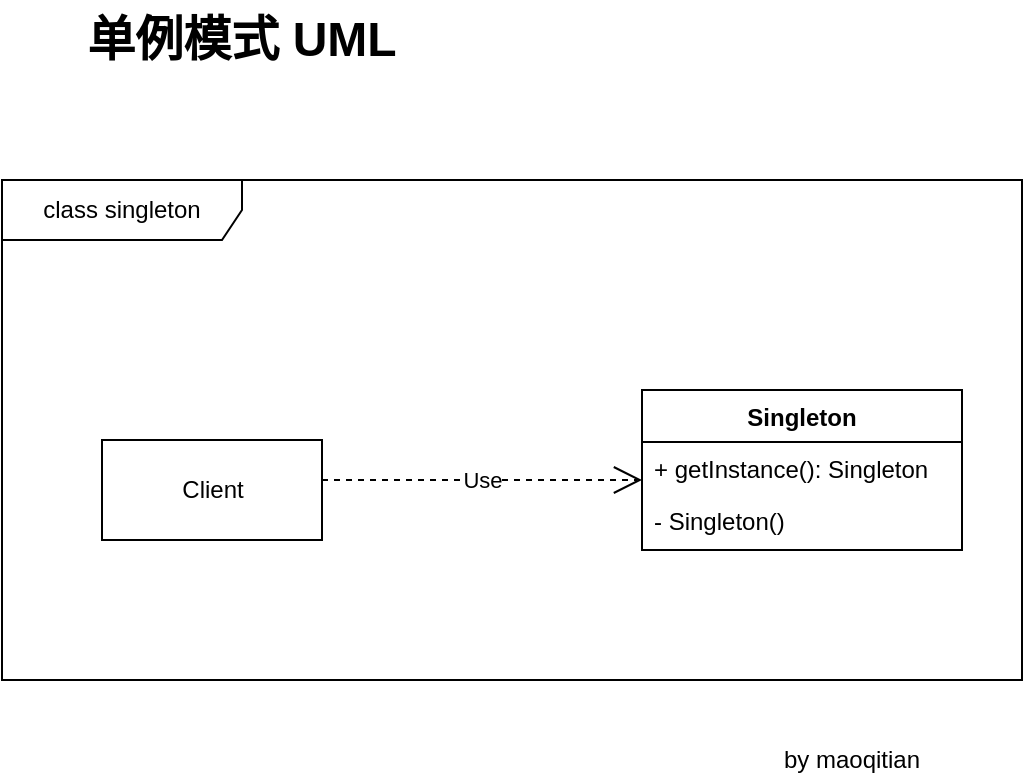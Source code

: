<mxfile version="14.2.9" type="device"><diagram id="iKogg_pDYSykGwWObuOw" name="Page-1"><mxGraphModel dx="1186" dy="689" grid="1" gridSize="10" guides="1" tooltips="1" connect="1" arrows="1" fold="1" page="1" pageScale="1" pageWidth="827" pageHeight="1169" background="#ffffff" math="0" shadow="0"><root><mxCell id="0"/><mxCell id="1" parent="0"/><mxCell id="_GNEmWO86in5FbYY7psk-1" value="class singleton" style="shape=umlFrame;whiteSpace=wrap;html=1;width=120;height=30;" vertex="1" parent="1"><mxGeometry x="200" y="190" width="510" height="250" as="geometry"/></mxCell><mxCell id="_GNEmWO86in5FbYY7psk-2" value="Client" style="html=1;" vertex="1" parent="1"><mxGeometry x="250" y="320" width="110" height="50" as="geometry"/></mxCell><mxCell id="_GNEmWO86in5FbYY7psk-3" value="Singleton" style="swimlane;fontStyle=1;childLayout=stackLayout;horizontal=1;startSize=26;fillColor=none;horizontalStack=0;resizeParent=1;resizeParentMax=0;resizeLast=0;collapsible=1;marginBottom=0;" vertex="1" parent="1"><mxGeometry x="520" y="295" width="160" height="80" as="geometry"><mxRectangle x="520" y="295" width="90" height="26" as="alternateBounds"/></mxGeometry></mxCell><mxCell id="_GNEmWO86in5FbYY7psk-4" value="+ getInstance(): Singleton" style="text;strokeColor=none;fillColor=none;align=left;verticalAlign=top;spacingLeft=4;spacingRight=4;overflow=hidden;rotatable=0;points=[[0,0.5],[1,0.5]];portConstraint=eastwest;" vertex="1" parent="_GNEmWO86in5FbYY7psk-3"><mxGeometry y="26" width="160" height="26" as="geometry"/></mxCell><mxCell id="_GNEmWO86in5FbYY7psk-5" value="- Singleton()" style="text;strokeColor=none;fillColor=none;align=left;verticalAlign=top;spacingLeft=4;spacingRight=4;overflow=hidden;rotatable=0;points=[[0,0.5],[1,0.5]];portConstraint=eastwest;" vertex="1" parent="_GNEmWO86in5FbYY7psk-3"><mxGeometry y="52" width="160" height="28" as="geometry"/></mxCell><mxCell id="_GNEmWO86in5FbYY7psk-7" value="Use" style="endArrow=open;endSize=12;dashed=1;html=1;" edge="1" parent="1"><mxGeometry width="160" relative="1" as="geometry"><mxPoint x="360" y="340" as="sourcePoint"/><mxPoint x="520" y="340" as="targetPoint"/></mxGeometry></mxCell><mxCell id="_GNEmWO86in5FbYY7psk-8" value="&lt;b&gt;&lt;font style=&quot;font-size: 24px&quot;&gt;单例模式 UML&lt;/font&gt;&lt;/b&gt;" style="text;html=1;strokeColor=none;fillColor=none;align=center;verticalAlign=middle;whiteSpace=wrap;rounded=0;" vertex="1" parent="1"><mxGeometry x="210" y="100" width="220" height="40" as="geometry"/></mxCell><mxCell id="_GNEmWO86in5FbYY7psk-9" value="by maoqitian" style="text;html=1;strokeColor=none;fillColor=none;align=center;verticalAlign=middle;whiteSpace=wrap;rounded=0;" vertex="1" parent="1"><mxGeometry x="570" y="470" width="110" height="20" as="geometry"/></mxCell></root></mxGraphModel></diagram></mxfile>